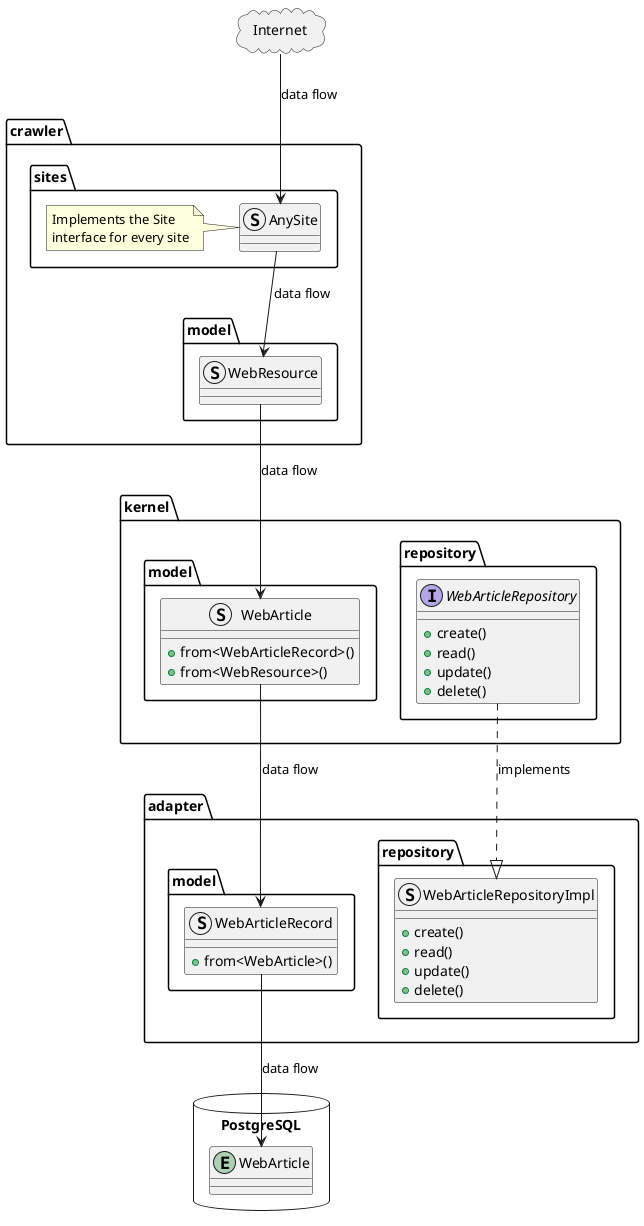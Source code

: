 @startuml class_diagram

package Internet <<Cloud>> {
}

package crawler {
    package sites {
        struct AnySite
        note left: Implements the Site\ninterface for every site
    }
    package model {
        struct WebResource {
        }
    }
}

package kernel {
    package model {
        struct WebArticle {
            +from<WebArticleRecord>()
            +from<WebResource>()
        }
    }
    package repository {
        interface WebArticleRepository {
            +create()
            +read()
            +update()
            +delete()
        }
    }
}

package adapter {
    package model {
        struct WebArticleRecord {
            +from<WebArticle>()
        }
    }
    package repository {
        struct WebArticleRepositoryImpl {
            +create()
            +read()
            +update()
            +delete()
        }
    }
}

database PostgreSQL {
    entity WebArticle
}


Internet --> crawler.sites.AnySite:data flow
crawler.sites.AnySite --> crawler.model.WebResource: data flow
crawler.model.WebResource --> kernel.model.WebArticle: data flow
kernel.model.WebArticle --> adapter.model.WebArticleRecord: data flow
adapter.model.WebArticleRecord --> PostgreSQL.WebArticle: data flow

kernel.repository.WebArticleRepository ..|> adapter.repository.WebArticleRepositoryImpl: implements
@enduml